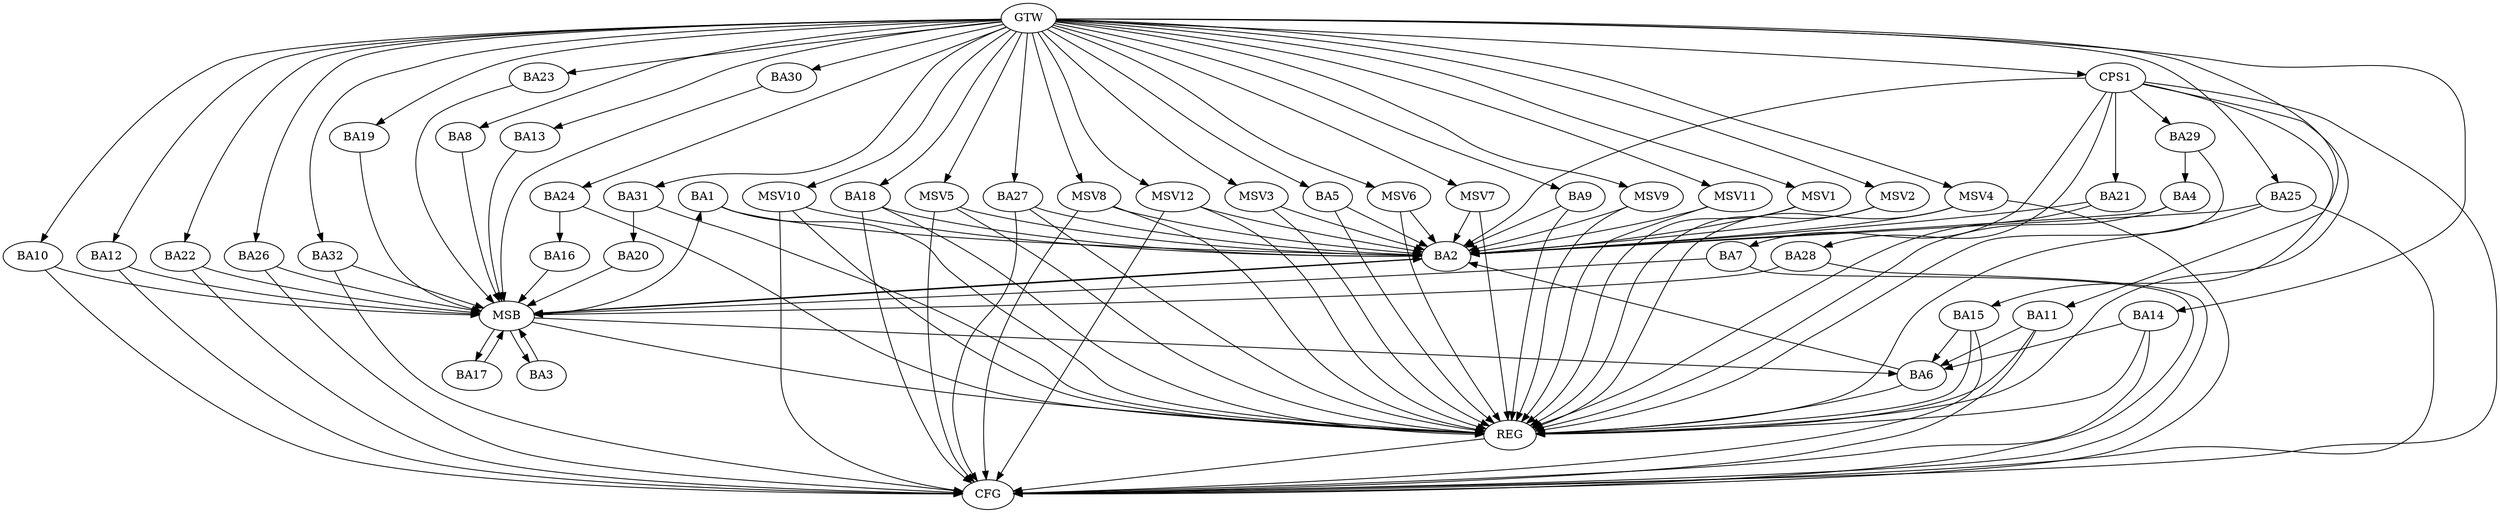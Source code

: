 strict digraph G {
  BA1 [ label="BA1" ];
  BA2 [ label="BA2" ];
  BA3 [ label="BA3" ];
  BA4 [ label="BA4" ];
  BA5 [ label="BA5" ];
  BA6 [ label="BA6" ];
  BA7 [ label="BA7" ];
  BA8 [ label="BA8" ];
  BA9 [ label="BA9" ];
  BA10 [ label="BA10" ];
  BA11 [ label="BA11" ];
  BA12 [ label="BA12" ];
  BA13 [ label="BA13" ];
  BA14 [ label="BA14" ];
  BA15 [ label="BA15" ];
  BA16 [ label="BA16" ];
  BA17 [ label="BA17" ];
  BA18 [ label="BA18" ];
  BA19 [ label="BA19" ];
  BA20 [ label="BA20" ];
  BA21 [ label="BA21" ];
  BA22 [ label="BA22" ];
  BA23 [ label="BA23" ];
  BA24 [ label="BA24" ];
  BA25 [ label="BA25" ];
  BA26 [ label="BA26" ];
  BA27 [ label="BA27" ];
  BA28 [ label="BA28" ];
  BA29 [ label="BA29" ];
  BA30 [ label="BA30" ];
  BA31 [ label="BA31" ];
  BA32 [ label="BA32" ];
  CPS1 [ label="CPS1" ];
  GTW [ label="GTW" ];
  REG [ label="REG" ];
  MSB [ label="MSB" ];
  CFG [ label="CFG" ];
  MSV1 [ label="MSV1" ];
  MSV2 [ label="MSV2" ];
  MSV3 [ label="MSV3" ];
  MSV4 [ label="MSV4" ];
  MSV5 [ label="MSV5" ];
  MSV6 [ label="MSV6" ];
  MSV7 [ label="MSV7" ];
  MSV8 [ label="MSV8" ];
  MSV9 [ label="MSV9" ];
  MSV10 [ label="MSV10" ];
  MSV11 [ label="MSV11" ];
  MSV12 [ label="MSV12" ];
  BA1 -> BA2;
  BA4 -> BA2;
  BA5 -> BA2;
  BA6 -> BA2;
  BA9 -> BA2;
  BA11 -> BA6;
  BA14 -> BA6;
  BA15 -> BA6;
  BA18 -> BA2;
  BA21 -> BA2;
  BA24 -> BA16;
  BA25 -> BA2;
  BA27 -> BA2;
  BA29 -> BA4;
  BA31 -> BA20;
  CPS1 -> BA11;
  CPS1 -> BA21;
  CPS1 -> BA7;
  CPS1 -> BA2;
  CPS1 -> BA28;
  CPS1 -> BA29;
  GTW -> BA5;
  GTW -> BA8;
  GTW -> BA9;
  GTW -> BA10;
  GTW -> BA12;
  GTW -> BA13;
  GTW -> BA14;
  GTW -> BA15;
  GTW -> BA18;
  GTW -> BA19;
  GTW -> BA22;
  GTW -> BA23;
  GTW -> BA24;
  GTW -> BA25;
  GTW -> BA26;
  GTW -> BA27;
  GTW -> BA30;
  GTW -> BA31;
  GTW -> BA32;
  GTW -> CPS1;
  BA1 -> REG;
  BA4 -> REG;
  BA5 -> REG;
  BA6 -> REG;
  BA9 -> REG;
  BA11 -> REG;
  BA14 -> REG;
  BA15 -> REG;
  BA18 -> REG;
  BA21 -> REG;
  BA24 -> REG;
  BA25 -> REG;
  BA27 -> REG;
  BA29 -> REG;
  BA31 -> REG;
  CPS1 -> REG;
  BA2 -> MSB;
  MSB -> BA1;
  MSB -> REG;
  BA3 -> MSB;
  MSB -> BA2;
  BA7 -> MSB;
  MSB -> BA3;
  BA8 -> MSB;
  BA10 -> MSB;
  MSB -> BA6;
  BA12 -> MSB;
  BA13 -> MSB;
  BA16 -> MSB;
  BA17 -> MSB;
  BA19 -> MSB;
  BA20 -> MSB;
  BA22 -> MSB;
  BA23 -> MSB;
  MSB -> BA17;
  BA26 -> MSB;
  BA28 -> MSB;
  BA30 -> MSB;
  BA32 -> MSB;
  BA28 -> CFG;
  BA32 -> CFG;
  BA10 -> CFG;
  BA27 -> CFG;
  BA14 -> CFG;
  BA15 -> CFG;
  BA12 -> CFG;
  BA25 -> CFG;
  BA26 -> CFG;
  CPS1 -> CFG;
  BA22 -> CFG;
  BA11 -> CFG;
  BA7 -> CFG;
  BA18 -> CFG;
  REG -> CFG;
  MSV1 -> BA2;
  GTW -> MSV1;
  MSV1 -> REG;
  MSV2 -> BA2;
  GTW -> MSV2;
  MSV2 -> REG;
  MSV3 -> BA2;
  GTW -> MSV3;
  MSV3 -> REG;
  MSV4 -> BA2;
  GTW -> MSV4;
  MSV4 -> REG;
  MSV4 -> CFG;
  MSV5 -> BA2;
  MSV6 -> BA2;
  GTW -> MSV5;
  MSV5 -> REG;
  MSV5 -> CFG;
  GTW -> MSV6;
  MSV6 -> REG;
  MSV7 -> BA2;
  GTW -> MSV7;
  MSV7 -> REG;
  MSV8 -> BA2;
  GTW -> MSV8;
  MSV8 -> REG;
  MSV8 -> CFG;
  MSV9 -> BA2;
  GTW -> MSV9;
  MSV9 -> REG;
  MSV10 -> BA2;
  MSV11 -> BA2;
  MSV12 -> BA2;
  GTW -> MSV10;
  MSV10 -> REG;
  MSV10 -> CFG;
  GTW -> MSV11;
  MSV11 -> REG;
  GTW -> MSV12;
  MSV12 -> REG;
  MSV12 -> CFG;
}
